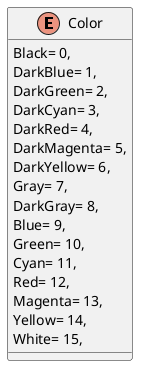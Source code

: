 @startuml
enum Color {
    Black= 0,
    DarkBlue= 1,
    DarkGreen= 2,
    DarkCyan= 3,
    DarkRed= 4,
    DarkMagenta= 5,
    DarkYellow= 6,
    Gray= 7,
    DarkGray= 8,
    Blue= 9,
    Green= 10,
    Cyan= 11,
    Red= 12,
    Magenta= 13,
    Yellow= 14,
    White= 15,
}
@enduml
